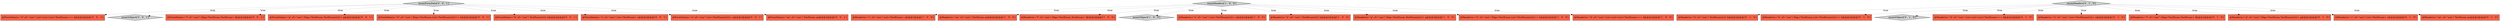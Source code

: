 digraph {
21 [style = filled, label = "@FormData(n=\"d\",cf=\"uon\") List<List<List<TestEnum>>> d@@@2@@@['0', '0', '1']", fillcolor = tomato, shape = box image = "AAA0AAABBB3BBB"];
2 [style = filled, label = "@Header(n=\"c\",cf=\"uon\") List<TestEnum> c@@@2@@@['1', '0', '0']", fillcolor = tomato, shape = box image = "AAA0AAABBB1BBB"];
22 [style = filled, label = "assertObject['0', '0', '1']", fillcolor = lightgray, shape = diamond image = "AAA0AAABBB3BBB"];
18 [style = filled, label = "@Header(n=\"b\",cf=\"uon\") TestEnum(((((( b@@@2@@@['0', '1', '0']", fillcolor = tomato, shape = box image = "AAA0AAABBB2BBB"];
20 [style = filled, label = "@FormData(n=\"f\",cf=\"uon\") Map<TestEnum,TestEnum> f@@@2@@@['0', '0', '1']", fillcolor = tomato, shape = box image = "AAA0AAABBB3BBB"];
13 [style = filled, label = "@Header(n=\"h\",cf=\"uon\") Map<TestEnum,List<TestEnum((((((>> h@@@2@@@['0', '1', '0']", fillcolor = tomato, shape = box image = "AAA0AAABBB2BBB"];
25 [style = filled, label = "enumFormData['0', '0', '1']", fillcolor = lightgray, shape = diamond image = "AAA0AAABBB3BBB"];
1 [style = filled, label = "@Header(n=\"an\",cf=\"uon\") TestEnum an@@@2@@@['1', '0', '0']", fillcolor = tomato, shape = box image = "AAA0AAABBB1BBB"];
4 [style = filled, label = "@Header(n=\"f\",cf=\"uon\") Map<TestEnum,TestEnum> f@@@2@@@['1', '0', '0']", fillcolor = tomato, shape = box image = "AAA0AAABBB1BBB"];
8 [style = filled, label = "enumHeaders['1', '0', '0']", fillcolor = lightgray, shape = diamond image = "AAA0AAABBB1BBB"];
28 [style = filled, label = "@FormData(n=\"g\",cf=\"uon\") Map<TestEnum,TestEnum((((((> g@@@2@@@['0', '0', '1']", fillcolor = tomato, shape = box image = "AAA0AAABBB3BBB"];
16 [style = filled, label = "assertObject['0', '1', '0']", fillcolor = lightgray, shape = diamond image = "AAA0AAABBB2BBB"];
0 [style = filled, label = "assertObject['1', '0', '0']", fillcolor = lightgray, shape = diamond image = "AAA0AAABBB1BBB"];
29 [style = filled, label = "@FormData(n=\"h\",cf=\"uon\") Map<TestEnum,List<TestEnum((((((>> h@@@2@@@['0', '0', '1']", fillcolor = tomato, shape = box image = "AAA0AAABBB3BBB"];
15 [style = filled, label = "@Header(n=\"d\",cf=\"uon\") List<List<List<TestEnum>>> d@@@2@@@['0', '1', '0']", fillcolor = tomato, shape = box image = "AAA0AAABBB2BBB"];
5 [style = filled, label = "@Header(n=\"e\",cf=\"uon\") List<TestEnum((((((> e@@@2@@@['1', '0', '0']", fillcolor = tomato, shape = box image = "AAA0AAABBB1BBB"];
14 [style = filled, label = "enumHeaders['0', '1', '0']", fillcolor = lightgray, shape = diamond image = "AAA0AAABBB2BBB"];
9 [style = filled, label = "@Header(n=\"b\",cf=\"uon\") TestEnum(((((( b@@@2@@@['1', '0', '0']", fillcolor = tomato, shape = box image = "AAA0AAABBB1BBB"];
6 [style = filled, label = "@Header(n=\"g\",cf=\"uon\") Map<TestEnum,TestEnum((((((> g@@@2@@@['1', '0', '0']", fillcolor = tomato, shape = box image = "AAA0AAABBB1BBB"];
10 [style = filled, label = "@Header(n=\"e\",cf=\"uon\") List<TestEnum((((((> e@@@2@@@['0', '1', '0']", fillcolor = tomato, shape = box image = "AAA0AAABBB2BBB"];
7 [style = filled, label = "@Header(n=\"h\",cf=\"uon\") Map<TestEnum,List<TestEnum((((((>> h@@@2@@@['1', '0', '0']", fillcolor = tomato, shape = box image = "AAA0AAABBB1BBB"];
11 [style = filled, label = "@Header(n=\"f\",cf=\"uon\") Map<TestEnum,TestEnum> f@@@2@@@['0', '1', '0']", fillcolor = tomato, shape = box image = "AAA0AAABBB2BBB"];
3 [style = filled, label = "@Header(n=\"d\",cf=\"uon\") List<List<List<TestEnum>>> d@@@2@@@['1', '0', '0']", fillcolor = tomato, shape = box image = "AAA0AAABBB1BBB"];
26 [style = filled, label = "@FormData(n=\"b\",cf=\"uon\") TestEnum(((((( b@@@2@@@['0', '0', '1']", fillcolor = tomato, shape = box image = "AAA0AAABBB3BBB"];
23 [style = filled, label = "@FormData(n=\"c\",cf=\"uon\") List<TestEnum> c@@@2@@@['0', '0', '1']", fillcolor = tomato, shape = box image = "AAA0AAABBB3BBB"];
12 [style = filled, label = "@Header(n=\"g\",cf=\"uon\") Map<TestEnum,TestEnum((((((> g@@@2@@@['0', '1', '0']", fillcolor = tomato, shape = box image = "AAA0AAABBB2BBB"];
24 [style = filled, label = "@FormData(n=\"e\",cf=\"uon\") List<TestEnum((((((> e@@@2@@@['0', '0', '1']", fillcolor = tomato, shape = box image = "AAA0AAABBB3BBB"];
19 [style = filled, label = "@Header(n=\"c\",cf=\"uon\") List<TestEnum> c@@@2@@@['0', '1', '0']", fillcolor = tomato, shape = box image = "AAA0AAABBB2BBB"];
27 [style = filled, label = "@FormData(n=\"an\",cf=\"uon\") TestEnum an@@@2@@@['0', '0', '1']", fillcolor = tomato, shape = box image = "AAA0AAABBB3BBB"];
17 [style = filled, label = "@Header(n=\"an\",cf=\"uon\") TestEnum an@@@2@@@['0', '1', '0']", fillcolor = tomato, shape = box image = "AAA0AAABBB2BBB"];
14->19 [style = dotted, label="true"];
14->12 [style = dotted, label="true"];
8->2 [style = dotted, label="true"];
8->7 [style = dotted, label="true"];
25->24 [style = dotted, label="true"];
25->28 [style = dotted, label="true"];
25->29 [style = dotted, label="true"];
8->4 [style = dotted, label="true"];
14->10 [style = dotted, label="true"];
8->3 [style = dotted, label="true"];
14->13 [style = dotted, label="true"];
14->16 [style = dotted, label="true"];
8->1 [style = dotted, label="true"];
14->17 [style = dotted, label="true"];
14->15 [style = dotted, label="true"];
8->6 [style = dotted, label="true"];
8->5 [style = dotted, label="true"];
25->20 [style = dotted, label="true"];
25->22 [style = dotted, label="true"];
14->11 [style = dotted, label="true"];
8->0 [style = dotted, label="true"];
8->9 [style = dotted, label="true"];
25->23 [style = dotted, label="true"];
25->27 [style = dotted, label="true"];
14->18 [style = dotted, label="true"];
25->26 [style = dotted, label="true"];
25->21 [style = dotted, label="true"];
}
